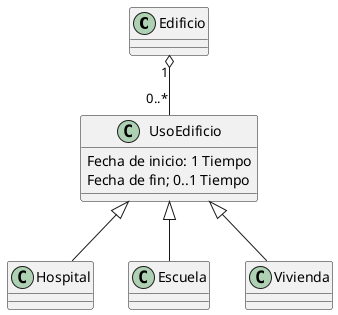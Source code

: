 @startuml ejercicio24
Class Edificio{}

Class UsoEdificio{
Fecha de inicio: 1 Tiempo
Fecha de fin; 0..1 Tiempo
}

Class Hospital{}

Class Escuela{}

Class Vivienda{}

Edificio "1" o-- "0..*" UsoEdificio
UsoEdificio <|-- Hospital
UsoEdificio <|-- Escuela
UsoEdificio <|-- Vivienda
@enduml